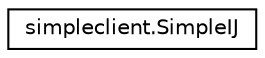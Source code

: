 digraph "Graphical Class Hierarchy"
{
  edge [fontname="Helvetica",fontsize="10",labelfontname="Helvetica",labelfontsize="10"];
  node [fontname="Helvetica",fontsize="10",shape=record];
  rankdir="LR";
  Node0 [label="simpleclient.SimpleIJ",height=0.2,width=0.4,color="black", fillcolor="white", style="filled",URL="$classsimpleclient_1_1SimpleIJ.html"];
}
